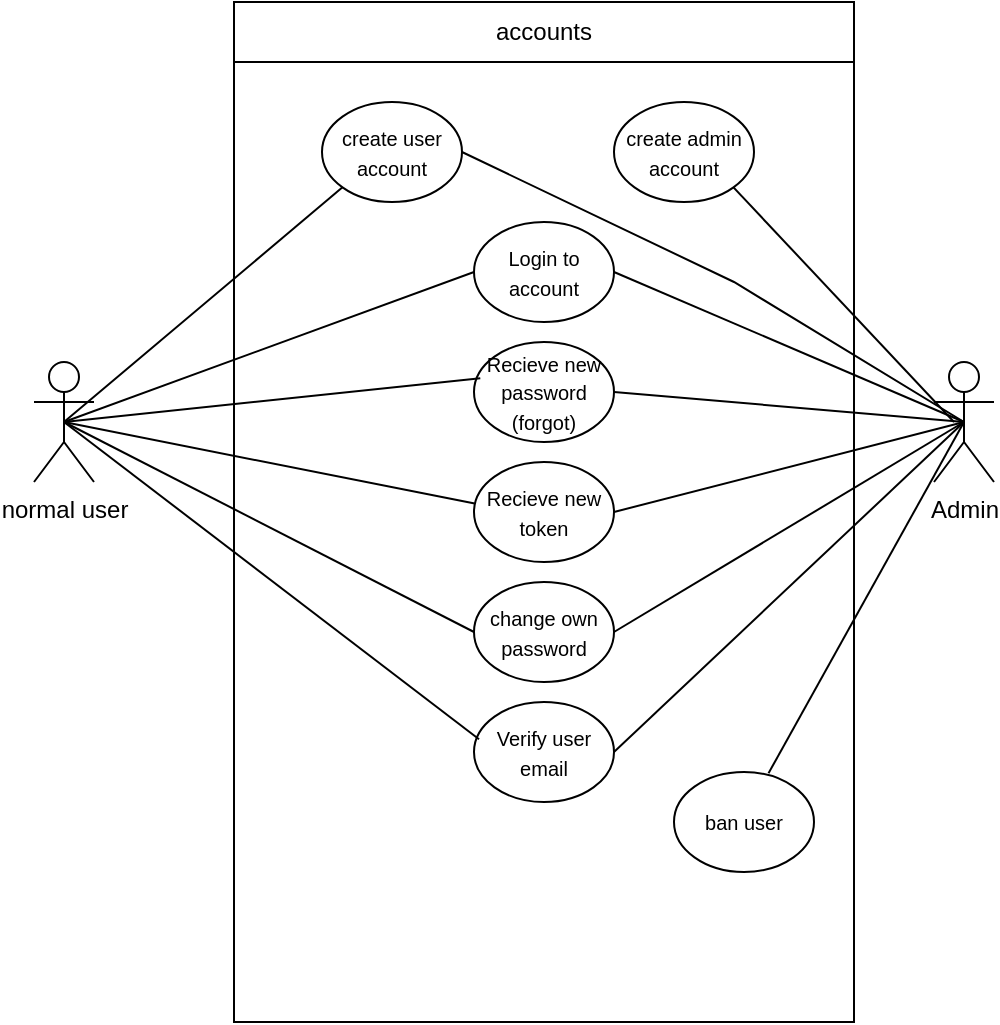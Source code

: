 <mxfile version="20.8.16" type="device"><diagram name="Pagina-1" id="9O5lJHIUWMm0luDTXtHg"><mxGraphModel dx="863" dy="512" grid="1" gridSize="10" guides="1" tooltips="1" connect="1" arrows="1" fold="1" page="1" pageScale="1" pageWidth="827" pageHeight="1169" math="0" shadow="0"><root><mxCell id="0"/><mxCell id="1" parent="0"/><mxCell id="8w1flO23nbVl_KsSnfMy-1" value="normal user" style="shape=umlActor;verticalLabelPosition=bottom;verticalAlign=top;html=1;outlineConnect=0;" parent="1" vertex="1"><mxGeometry x="200" y="330" width="30" height="60" as="geometry"/></mxCell><mxCell id="8w1flO23nbVl_KsSnfMy-8" value="Admin" style="shape=umlActor;verticalLabelPosition=bottom;verticalAlign=top;html=1;outlineConnect=0;" parent="1" vertex="1"><mxGeometry x="650" y="330" width="30" height="60" as="geometry"/></mxCell><mxCell id="8w1flO23nbVl_KsSnfMy-10" value="" style="rounded=0;whiteSpace=wrap;html=1;" parent="1" vertex="1"><mxGeometry x="300" y="180" width="310" height="480" as="geometry"/></mxCell><mxCell id="8w1flO23nbVl_KsSnfMy-13" value="&lt;font style=&quot;font-size: 10px;&quot;&gt;create user account&lt;/font&gt;" style="ellipse;whiteSpace=wrap;html=1;" parent="1" vertex="1"><mxGeometry x="344" y="200" width="70" height="50" as="geometry"/></mxCell><mxCell id="8w1flO23nbVl_KsSnfMy-15" value="&lt;font style=&quot;font-size: 10px;&quot;&gt;Login to account&lt;/font&gt;" style="ellipse;whiteSpace=wrap;html=1;" parent="1" vertex="1"><mxGeometry x="420" y="260" width="70" height="50" as="geometry"/></mxCell><mxCell id="8w1flO23nbVl_KsSnfMy-16" value="" style="endArrow=none;html=1;rounded=0;exitX=0.5;exitY=0.5;exitDx=0;exitDy=0;exitPerimeter=0;entryX=0;entryY=0.5;entryDx=0;entryDy=0;" parent="1" source="8w1flO23nbVl_KsSnfMy-1" target="8w1flO23nbVl_KsSnfMy-15" edge="1"><mxGeometry width="50" height="50" relative="1" as="geometry"><mxPoint x="340" y="370" as="sourcePoint"/><mxPoint x="390" y="320" as="targetPoint"/></mxGeometry></mxCell><mxCell id="8w1flO23nbVl_KsSnfMy-17" value="" style="endArrow=none;html=1;rounded=0;exitX=0.5;exitY=0.5;exitDx=0;exitDy=0;exitPerimeter=0;entryX=0;entryY=1;entryDx=0;entryDy=0;" parent="1" source="8w1flO23nbVl_KsSnfMy-1" target="8w1flO23nbVl_KsSnfMy-13" edge="1"><mxGeometry width="50" height="50" relative="1" as="geometry"><mxPoint x="225" y="315" as="sourcePoint"/><mxPoint x="350.0" y="280" as="targetPoint"/></mxGeometry></mxCell><mxCell id="8w1flO23nbVl_KsSnfMy-18" value="accounts" style="rounded=0;whiteSpace=wrap;html=1;" parent="1" vertex="1"><mxGeometry x="300" y="150" width="310" height="30" as="geometry"/></mxCell><mxCell id="8w1flO23nbVl_KsSnfMy-19" value="&lt;span style=&quot;font-size: 10px;&quot;&gt;Recieve new password (forgot)&lt;/span&gt;" style="ellipse;whiteSpace=wrap;html=1;" parent="1" vertex="1"><mxGeometry x="420" y="320" width="70" height="50" as="geometry"/></mxCell><mxCell id="8w1flO23nbVl_KsSnfMy-20" value="" style="endArrow=none;html=1;rounded=0;exitX=0.5;exitY=0.5;exitDx=0;exitDy=0;exitPerimeter=0;entryX=0.045;entryY=0.363;entryDx=0;entryDy=0;entryPerimeter=0;" parent="1" source="8w1flO23nbVl_KsSnfMy-1" target="8w1flO23nbVl_KsSnfMy-19" edge="1"><mxGeometry width="50" height="50" relative="1" as="geometry"><mxPoint x="270" y="408.63" as="sourcePoint"/><mxPoint x="395.35" y="301.378" as="targetPoint"/></mxGeometry></mxCell><mxCell id="8w1flO23nbVl_KsSnfMy-21" value="" style="endArrow=none;html=1;rounded=0;fontSize=10;entryX=0.5;entryY=0.5;entryDx=0;entryDy=0;entryPerimeter=0;exitX=1;exitY=0.5;exitDx=0;exitDy=0;" parent="1" source="8w1flO23nbVl_KsSnfMy-19" target="8w1flO23nbVl_KsSnfMy-8" edge="1"><mxGeometry width="50" height="50" relative="1" as="geometry"><mxPoint x="340" y="360" as="sourcePoint"/><mxPoint x="390" y="310" as="targetPoint"/></mxGeometry></mxCell><mxCell id="8w1flO23nbVl_KsSnfMy-22" value="" style="endArrow=none;html=1;rounded=0;fontSize=10;entryX=0.5;entryY=0.5;entryDx=0;entryDy=0;entryPerimeter=0;exitX=1;exitY=0.5;exitDx=0;exitDy=0;" parent="1" source="8w1flO23nbVl_KsSnfMy-15" target="8w1flO23nbVl_KsSnfMy-8" edge="1"><mxGeometry width="50" height="50" relative="1" as="geometry"><mxPoint x="550" y="360" as="sourcePoint"/><mxPoint x="600" y="310" as="targetPoint"/></mxGeometry></mxCell><mxCell id="8w1flO23nbVl_KsSnfMy-23" value="&lt;font style=&quot;font-size: 10px;&quot;&gt;create admin account&lt;/font&gt;" style="ellipse;whiteSpace=wrap;html=1;" parent="1" vertex="1"><mxGeometry x="490" y="200" width="70" height="50" as="geometry"/></mxCell><mxCell id="8w1flO23nbVl_KsSnfMy-24" value="" style="endArrow=none;html=1;rounded=0;fontSize=10;exitX=1;exitY=1;exitDx=0;exitDy=0;" parent="1" source="8w1flO23nbVl_KsSnfMy-23" edge="1"><mxGeometry width="50" height="50" relative="1" as="geometry"><mxPoint x="560" y="330" as="sourcePoint"/><mxPoint x="660" y="360" as="targetPoint"/></mxGeometry></mxCell><mxCell id="8w1flO23nbVl_KsSnfMy-26" value="&lt;span style=&quot;font-size: 10px;&quot;&gt;Recieve new token&lt;/span&gt;" style="ellipse;whiteSpace=wrap;html=1;" parent="1" vertex="1"><mxGeometry x="420" y="380" width="70" height="50" as="geometry"/></mxCell><mxCell id="8w1flO23nbVl_KsSnfMy-27" value="" style="endArrow=none;html=1;rounded=0;fontSize=10;entryX=0.005;entryY=0.416;entryDx=0;entryDy=0;entryPerimeter=0;exitX=0.5;exitY=0.5;exitDx=0;exitDy=0;exitPerimeter=0;" parent="1" source="8w1flO23nbVl_KsSnfMy-1" target="8w1flO23nbVl_KsSnfMy-26" edge="1"><mxGeometry width="50" height="50" relative="1" as="geometry"><mxPoint x="340" y="360" as="sourcePoint"/><mxPoint x="390" y="310" as="targetPoint"/></mxGeometry></mxCell><mxCell id="8w1flO23nbVl_KsSnfMy-29" value="" style="endArrow=none;html=1;rounded=0;fontSize=10;exitX=1;exitY=0.5;exitDx=0;exitDy=0;entryX=0.5;entryY=0.5;entryDx=0;entryDy=0;entryPerimeter=0;" parent="1" source="8w1flO23nbVl_KsSnfMy-26" target="8w1flO23nbVl_KsSnfMy-8" edge="1"><mxGeometry width="50" height="50" relative="1" as="geometry"><mxPoint x="340" y="360" as="sourcePoint"/><mxPoint x="390" y="310" as="targetPoint"/></mxGeometry></mxCell><mxCell id="8w1flO23nbVl_KsSnfMy-30" value="&lt;span style=&quot;font-size: 10px;&quot;&gt;change own password&lt;/span&gt;" style="ellipse;whiteSpace=wrap;html=1;" parent="1" vertex="1"><mxGeometry x="420" y="440" width="70" height="50" as="geometry"/></mxCell><mxCell id="8w1flO23nbVl_KsSnfMy-32" value="" style="endArrow=none;html=1;rounded=0;fontSize=10;exitX=0.5;exitY=0.5;exitDx=0;exitDy=0;exitPerimeter=0;entryX=0;entryY=0.5;entryDx=0;entryDy=0;" parent="1" source="8w1flO23nbVl_KsSnfMy-1" target="8w1flO23nbVl_KsSnfMy-30" edge="1"><mxGeometry width="50" height="50" relative="1" as="geometry"><mxPoint x="340" y="360" as="sourcePoint"/><mxPoint x="390" y="310" as="targetPoint"/></mxGeometry></mxCell><mxCell id="8w1flO23nbVl_KsSnfMy-34" value="" style="endArrow=none;html=1;rounded=0;fontSize=10;entryX=0.5;entryY=0.5;entryDx=0;entryDy=0;entryPerimeter=0;exitX=1;exitY=0.5;exitDx=0;exitDy=0;" parent="1" source="8w1flO23nbVl_KsSnfMy-13" target="8w1flO23nbVl_KsSnfMy-8" edge="1"><mxGeometry width="50" height="50" relative="1" as="geometry"><mxPoint x="340" y="360" as="sourcePoint"/><mxPoint x="390" y="310" as="targetPoint"/><Array as="points"><mxPoint x="550" y="290"/></Array></mxGeometry></mxCell><mxCell id="8w1flO23nbVl_KsSnfMy-37" value="" style="endArrow=none;html=1;rounded=0;fontSize=10;entryX=0.5;entryY=0.5;entryDx=0;entryDy=0;entryPerimeter=0;exitX=1;exitY=0.5;exitDx=0;exitDy=0;" parent="1" source="8w1flO23nbVl_KsSnfMy-30" target="8w1flO23nbVl_KsSnfMy-8" edge="1"><mxGeometry width="50" height="50" relative="1" as="geometry"><mxPoint x="340" y="360" as="sourcePoint"/><mxPoint x="390" y="310" as="targetPoint"/></mxGeometry></mxCell><mxCell id="8w1flO23nbVl_KsSnfMy-38" value="&lt;font style=&quot;font-size: 10px;&quot;&gt;ban user&lt;br&gt;&lt;/font&gt;" style="ellipse;whiteSpace=wrap;html=1;" parent="1" vertex="1"><mxGeometry x="520" y="535" width="70" height="50" as="geometry"/></mxCell><mxCell id="8w1flO23nbVl_KsSnfMy-41" value="" style="endArrow=none;html=1;rounded=0;fontSize=10;entryX=0.5;entryY=0.5;entryDx=0;entryDy=0;entryPerimeter=0;exitX=0.675;exitY=0.013;exitDx=0;exitDy=0;exitPerimeter=0;" parent="1" source="8w1flO23nbVl_KsSnfMy-38" target="8w1flO23nbVl_KsSnfMy-8" edge="1"><mxGeometry width="50" height="50" relative="1" as="geometry"><mxPoint x="340" y="360" as="sourcePoint"/><mxPoint x="390" y="310" as="targetPoint"/></mxGeometry></mxCell><mxCell id="D5N0GcSqXOkuoYmWq9hy-1" value="&lt;font style=&quot;font-size: 10px;&quot;&gt;Verify user email&lt;/font&gt;" style="ellipse;whiteSpace=wrap;html=1;" vertex="1" parent="1"><mxGeometry x="420" y="500" width="70" height="50" as="geometry"/></mxCell><mxCell id="D5N0GcSqXOkuoYmWq9hy-2" value="" style="endArrow=none;html=1;rounded=0;fontSize=10;exitX=1;exitY=0.5;exitDx=0;exitDy=0;entryX=0.5;entryY=0.5;entryDx=0;entryDy=0;entryPerimeter=0;" edge="1" parent="1" source="D5N0GcSqXOkuoYmWq9hy-1" target="8w1flO23nbVl_KsSnfMy-8"><mxGeometry width="50" height="50" relative="1" as="geometry"><mxPoint x="225" y="370" as="sourcePoint"/><mxPoint x="430.0" y="475" as="targetPoint"/></mxGeometry></mxCell><mxCell id="D5N0GcSqXOkuoYmWq9hy-3" value="" style="endArrow=none;html=1;rounded=0;fontSize=10;exitX=0.5;exitY=0.5;exitDx=0;exitDy=0;exitPerimeter=0;entryX=0.036;entryY=0.372;entryDx=0;entryDy=0;entryPerimeter=0;" edge="1" parent="1" source="8w1flO23nbVl_KsSnfMy-1" target="D5N0GcSqXOkuoYmWq9hy-1"><mxGeometry width="50" height="50" relative="1" as="geometry"><mxPoint x="235" y="380" as="sourcePoint"/><mxPoint x="440.0" y="485" as="targetPoint"/></mxGeometry></mxCell></root></mxGraphModel></diagram></mxfile>
